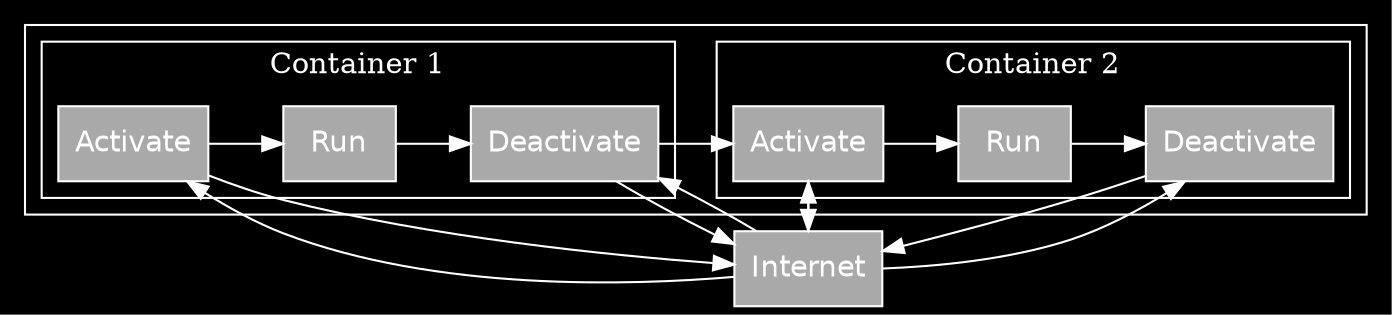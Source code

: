 digraph ta {
  graph [bgcolor="black", color="white", fontcolor="white"]
  node [shape=box, fontname=Helvetica, fillcolor="darkgray", style=filled, fontcolor="white", color="white"]
  edge [fontname=Helvetica, fontsize=10, color="white"]
  rankdir = "LR";
  
  subgraph cluster_rsp {
      subgraph cluster_0 {
          rankdir = "BT";
          a1 [label = "Activate"];
          r1 [label = "Run"];
          d1 [label = "Deactivate"];
          label = "Container 1";
          a1 -> r1 -> d1;
      }
      subgraph cluster_1 {
          rankdir = "BT";
          a2 [label = "Activate"];
          r2 [label = "Run"];
          d2 [label = "Deactivate"];
          label = "Container 2";
          a2 -> r2 -> d2;
      }
  }
  
  i [label = "Internet"];
  a1 -> i;
  d1 -> i;
  a2 -> i;
  d2 -> i;
  i -> a1;
  i -> a2;
  i -> d1;
  i -> d2;

  d1 -> a2 [lhead=cluster_0,ltail=cluster_1];
}

